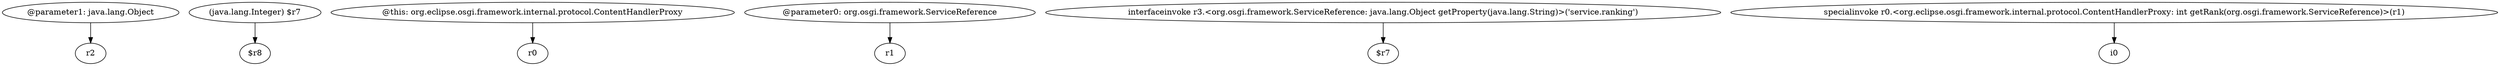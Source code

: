digraph g {
0[label="@parameter1: java.lang.Object"]
1[label="r2"]
0->1[label=""]
2[label="(java.lang.Integer) $r7"]
3[label="$r8"]
2->3[label=""]
4[label="@this: org.eclipse.osgi.framework.internal.protocol.ContentHandlerProxy"]
5[label="r0"]
4->5[label=""]
6[label="@parameter0: org.osgi.framework.ServiceReference"]
7[label="r1"]
6->7[label=""]
8[label="interfaceinvoke r3.<org.osgi.framework.ServiceReference: java.lang.Object getProperty(java.lang.String)>('service.ranking')"]
9[label="$r7"]
8->9[label=""]
10[label="specialinvoke r0.<org.eclipse.osgi.framework.internal.protocol.ContentHandlerProxy: int getRank(org.osgi.framework.ServiceReference)>(r1)"]
11[label="i0"]
10->11[label=""]
}